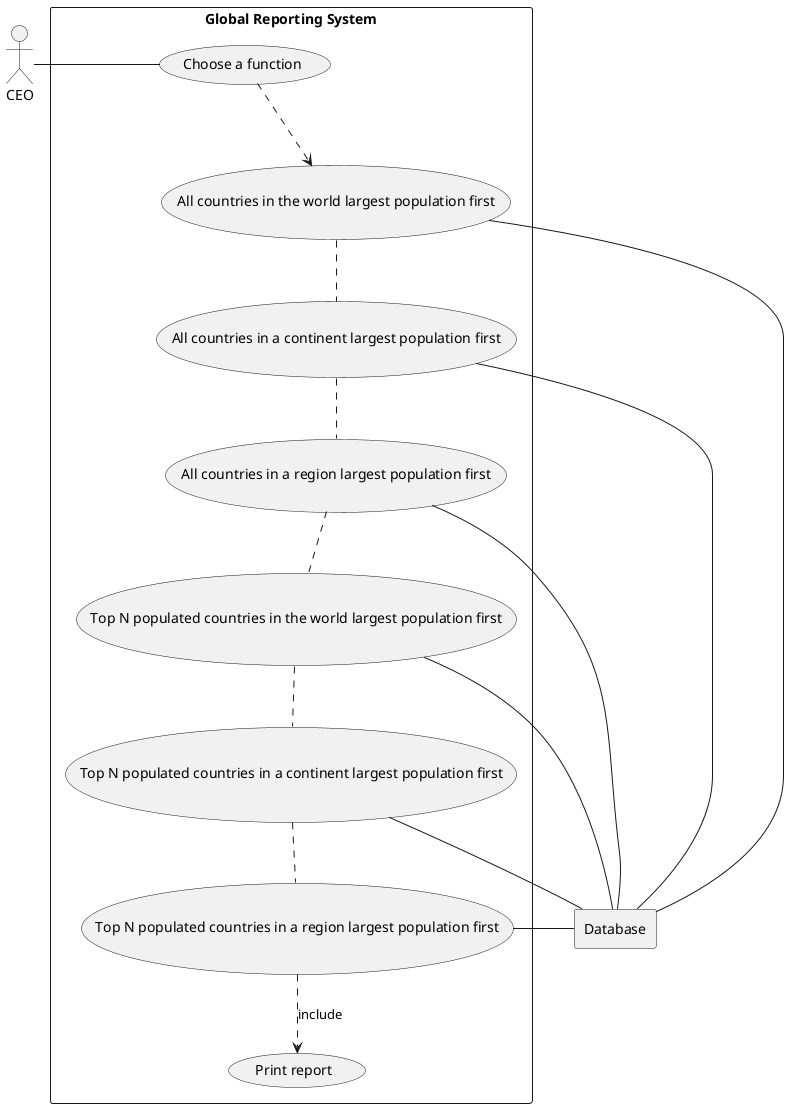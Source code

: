 @startuml

actor CEO as "CEO"

rectangle Database

rectangle "Global Reporting System" {

    usecase Choice as "Choose a function"
    usecase UC1 as "All countries in the world largest population first"
    usecase UC2 as "All countries in a continent largest population first"
    usecase UC3 as "All countries in a region largest population first"
    usecase UC4 as "Top N populated countries in the world largest population first"
    usecase UC5 as "Top N populated countries in a continent largest population first"
    usecase UC6 as "Top N populated countries in a region largest population first"


    usecase UCa as "Print report"

    CEO - Choice
      Choice ..> UC1
      UC1 .. UC2
      UC2 .. UC3
      UC3 .. UC4
      UC4 .. UC5
      UC5 .. UC6

      UC6 ..> UCa : include


      UC1 - Database
          UC2 - Database
          UC3 - Database
          UC4 - Database
          UC5 - Database
          UC6 - Database
}

@enduml